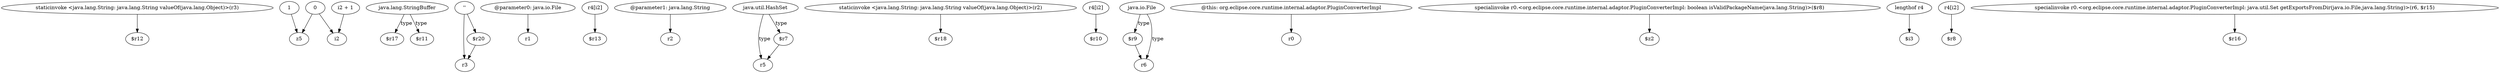 digraph g {
0[label="staticinvoke <java.lang.String: java.lang.String valueOf(java.lang.Object)>(r3)"]
1[label="$r12"]
0->1[label=""]
2[label="1"]
3[label="z5"]
2->3[label=""]
4[label="i2 + 1"]
5[label="i2"]
4->5[label=""]
6[label="java.lang.StringBuffer"]
7[label="$r17"]
6->7[label="type"]
8[label="0"]
8->3[label=""]
9[label="''"]
10[label="r3"]
9->10[label=""]
11[label="@parameter0: java.io.File"]
12[label="r1"]
11->12[label=""]
13[label="r4[i2]"]
14[label="$r13"]
13->14[label=""]
15[label="@parameter1: java.lang.String"]
16[label="r2"]
15->16[label=""]
17[label="java.util.HashSet"]
18[label="r5"]
17->18[label="type"]
19[label="$r7"]
19->18[label=""]
20[label="$r11"]
6->20[label="type"]
8->5[label=""]
17->19[label="type"]
21[label="staticinvoke <java.lang.String: java.lang.String valueOf(java.lang.Object)>(r2)"]
22[label="$r18"]
21->22[label=""]
23[label="r4[i2]"]
24[label="$r10"]
23->24[label=""]
25[label="java.io.File"]
26[label="$r9"]
25->26[label="type"]
27[label="$r20"]
9->27[label=""]
27->10[label=""]
28[label="@this: org.eclipse.core.runtime.internal.adaptor.PluginConverterImpl"]
29[label="r0"]
28->29[label=""]
30[label="r6"]
25->30[label="type"]
31[label="specialinvoke r0.<org.eclipse.core.runtime.internal.adaptor.PluginConverterImpl: boolean isValidPackageName(java.lang.String)>($r8)"]
32[label="$z2"]
31->32[label=""]
33[label="lengthof r4"]
34[label="$i3"]
33->34[label=""]
35[label="r4[i2]"]
36[label="$r8"]
35->36[label=""]
26->30[label=""]
37[label="specialinvoke r0.<org.eclipse.core.runtime.internal.adaptor.PluginConverterImpl: java.util.Set getExportsFromDir(java.io.File,java.lang.String)>(r6, $r15)"]
38[label="$r16"]
37->38[label=""]
}